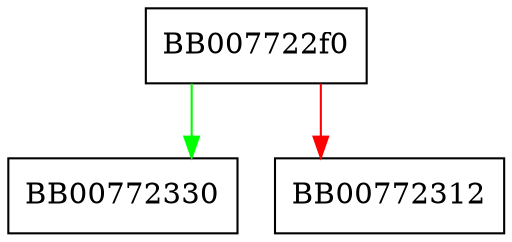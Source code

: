 digraph ossl_HPKE_KDF_INFO_find_random {
  node [shape="box"];
  graph [splines=ortho];
  BB007722f0 -> BB00772330 [color="green"];
  BB007722f0 -> BB00772312 [color="red"];
}